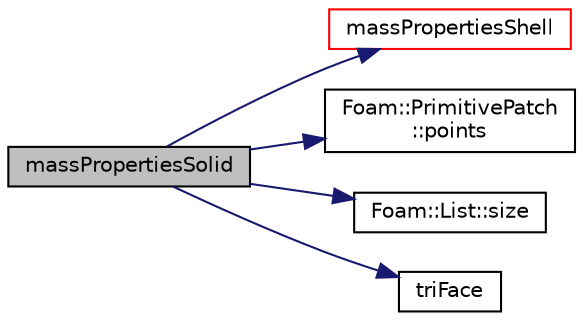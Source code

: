 digraph "massPropertiesSolid"
{
  bgcolor="transparent";
  edge [fontname="Helvetica",fontsize="10",labelfontname="Helvetica",labelfontsize="10"];
  node [fontname="Helvetica",fontsize="10",shape=record];
  rankdir="LR";
  Node38 [label="massPropertiesSolid",height=0.2,width=0.4,color="black", fillcolor="grey75", style="filled", fontcolor="black"];
  Node38 -> Node39 [color="midnightblue",fontsize="10",style="solid",fontname="Helvetica"];
  Node39 [label="massPropertiesShell",height=0.2,width=0.4,color="red",URL="$a26273.html#aafe9f3727d4e49838b77e92c2ee567e7"];
  Node38 -> Node56 [color="midnightblue",fontsize="10",style="solid",fontname="Helvetica"];
  Node56 [label="Foam::PrimitivePatch\l::points",height=0.2,width=0.4,color="black",URL="$a28693.html#aa3c7d968f31c88780c663876f64ef6a6",tooltip="Return reference to global points. "];
  Node38 -> Node57 [color="midnightblue",fontsize="10",style="solid",fontname="Helvetica"];
  Node57 [label="Foam::List::size",height=0.2,width=0.4,color="black",URL="$a26833.html#a8a5f6fa29bd4b500caf186f60245b384",tooltip="Override size to be inconsistent with allocated storage. "];
  Node38 -> Node58 [color="midnightblue",fontsize="10",style="solid",fontname="Helvetica"];
  Node58 [label="triFace",height=0.2,width=0.4,color="black",URL="$a18335.html#a85e205b40128f23c7ad84f2d6fe1a4b1"];
}
